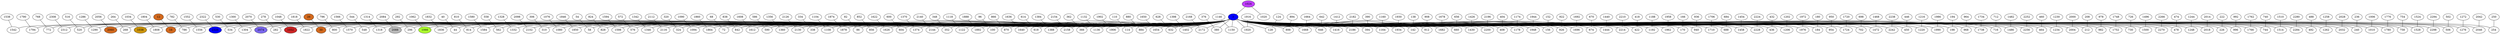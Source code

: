 strict graph {
1024[label="1024" style=filled fillcolor="darkorchid1"];
1024 -- 3
1024 -- 1020
1538[label="1538" style=filled fillcolor="white"];
1538 -- 1542
3[label="3" style=filled fillcolor="blue1"];
3 -- 1024
3 -- 1794
3 -- 772
3 -- 1542
3 -- 2312
3 -- 520
3 -- 1290
3 -- 2060
3 -- 268
3 -- 1038
3 -- 1808
3 -- 16
3 -- 786
3 -- 1556
3 -- 2326
3 -- 534
3 -- 1304
3 -- 2074
3 -- 282
3 -- 1052
3 -- 1822
3 -- 30
3 -- 800
3 -- 1570
3 -- 548
3 -- 1318
3 -- 2088
3 -- 296
3 -- 1066
3 -- 1836
3 -- 44
3 -- 814
3 -- 1584
3 -- 562
3 -- 1332
3 -- 2102
3 -- 310
3 -- 1080
3 -- 1850
3 -- 58
3 -- 828
3 -- 1598
3 -- 576
3 -- 1346
3 -- 2116
3 -- 324
3 -- 1094
3 -- 1864
3 -- 72
3 -- 842
3 -- 1612
3 -- 590
3 -- 1360
3 -- 2130
3 -- 338
3 -- 1108
3 -- 1878
3 -- 86
3 -- 856
3 -- 1626
3 -- 604
3 -- 1374
3 -- 2144
3 -- 352
3 -- 1122
3 -- 1892
3 -- 100
3 -- 870
3 -- 1640
3 -- 618
3 -- 1388
3 -- 2158
3 -- 366
3 -- 1136
3 -- 1906
3 -- 114
3 -- 884
3 -- 1654
3 -- 632
3 -- 1402
3 -- 2172
3 -- 380
3 -- 1150
3 -- 1920
3 -- 128
3 -- 898
3 -- 1668
3 -- 646
3 -- 1416
3 -- 2186
3 -- 394
3 -- 1164
3 -- 1934
3 -- 142
3 -- 912
3 -- 1682
3 -- 660
3 -- 1430
3 -- 2200
3 -- 408
3 -- 1178
3 -- 1948
3 -- 156
3 -- 926
3 -- 1696
3 -- 674
3 -- 1444
3 -- 2214
3 -- 422
3 -- 1192
3 -- 1962
3 -- 170
3 -- 940
3 -- 1710
3 -- 688
3 -- 1458
3 -- 2228
3 -- 436
3 -- 1206
3 -- 1976
3 -- 184
3 -- 954
3 -- 1724
3 -- 702
3 -- 1472
3 -- 2242
3 -- 450
3 -- 1220
3 -- 1990
3 -- 198
3 -- 968
3 -- 1738
3 -- 716
3 -- 1486
3 -- 2256
3 -- 464
3 -- 1234
3 -- 2004
3 -- 212
3 -- 982
3 -- 1752
3 -- 730
3 -- 1500
3 -- 2270
3 -- 478
3 -- 1248
3 -- 2018
3 -- 226
3 -- 996
3 -- 1766
3 -- 744
3 -- 1514
3 -- 2284
3 -- 492
3 -- 1262
3 -- 2032
3 -- 240
3 -- 1010
3 -- 1780
3 -- 758
3 -- 1528
3 -- 2298
3 -- 506
3 -- 1276
3 -- 2046
3 -- 254
516[label="516" style=filled fillcolor="white"];
516 -- 520
1542[label="1542" style=filled fillcolor="white"];
1542 -- 1538
1542 -- 3
2056[label="2056" style=filled fillcolor="white"];
2056 -- 2060
520[label="520" style=filled fillcolor="white"];
520 -- 3
520 -- 516
1034[label="1034" style=filled fillcolor="white"];
1034 -- 1038
2060[label="2060" style=filled fillcolor="chocolate"];
2060 -- 3
2060 -- 2056
12[label="12" style=filled fillcolor="chocolate"];
12 -- 16
1038[label="1038" style=filled fillcolor="darkgoldenrod3"];
1038 -- 3
1038 -- 1034
1552[label="1552" style=filled fillcolor="white"];
1552 -- 1556
16[label="16" style=filled fillcolor="chocolate"];
16 -- 3
16 -- 12
530[label="530" style=filled fillcolor="white"];
530 -- 534
1556[label="1556" style=filled fillcolor="white"];
1556 -- 1552
1556 -- 3
2070[label="2070" style=filled fillcolor="white"];
2070 -- 2074
534[label="534" style=filled fillcolor="white"];
534 -- 530
534 -- 3
1048[label="1048" style=filled fillcolor="white"];
1048 -- 1052
2074[label="2074" style=filled fillcolor="mediumslateblue"];
2074 -- 3
2074 -- 2070
26[label="26" style=filled fillcolor="chocolate"];
26 -- 30
1052[label="1052" style=filled fillcolor="firebrick3"];
1052 -- 3
1052 -- 1048
1566[label="1566" style=filled fillcolor="white"];
1566 -- 1570
30[label="30" style=filled fillcolor="chocolate"];
30 -- 3
30 -- 26
544[label="544" style=filled fillcolor="white"];
544 -- 548
1570[label="1570" style=filled fillcolor="white"];
1570 -- 3
1570 -- 1566
2084[label="2084" style=filled fillcolor="white"];
2084 -- 2088
548[label="548" style=filled fillcolor="white"];
548 -- 544
548 -- 3
1062[label="1062" style=filled fillcolor="white"];
1062 -- 1066
2088[label="2088" style=filled fillcolor="gray73"];
2088 -- 3
2088 -- 2084
40[label="40" style=filled fillcolor="white"];
40 -- 44
1066[label="1066" style=filled fillcolor="greenyellow"];
1066 -- 3
1066 -- 1062
1580[label="1580" style=filled fillcolor="white"];
1580 -- 1584
44[label="44" style=filled fillcolor="white"];
44 -- 3
44 -- 40
558[label="558" style=filled fillcolor="white"];
558 -- 562
1584[label="1584" style=filled fillcolor="white"];
1584 -- 3
1584 -- 1580
2098[label="2098" style=filled fillcolor="white"];
2098 -- 2102
562[label="562" style=filled fillcolor="white"];
562 -- 3
562 -- 558
1076[label="1076" style=filled fillcolor="white"];
1076 -- 1080
2102[label="2102" style=filled fillcolor="white"];
2102 -- 2098
2102 -- 3
54[label="54" style=filled fillcolor="white"];
54 -- 58
1080[label="1080" style=filled fillcolor="white"];
1080 -- 3
1080 -- 1076
1594[label="1594" style=filled fillcolor="white"];
1594 -- 1598
58[label="58" style=filled fillcolor="white"];
58 -- 3
58 -- 54
572[label="572" style=filled fillcolor="white"];
572 -- 576
1598[label="1598" style=filled fillcolor="white"];
1598 -- 3
1598 -- 1594
2112[label="2112" style=filled fillcolor="white"];
2112 -- 2116
576[label="576" style=filled fillcolor="white"];
576 -- 3
576 -- 572
1090[label="1090" style=filled fillcolor="white"];
1090 -- 1094
2116[label="2116" style=filled fillcolor="white"];
2116 -- 2112
2116 -- 3
68[label="68" style=filled fillcolor="white"];
68 -- 72
1094[label="1094" style=filled fillcolor="white"];
1094 -- 1090
1094 -- 3
1608[label="1608" style=filled fillcolor="white"];
1608 -- 1612
72[label="72" style=filled fillcolor="white"];
72 -- 3
72 -- 68
586[label="586" style=filled fillcolor="white"];
586 -- 590
1612[label="1612" style=filled fillcolor="white"];
1612 -- 3
1612 -- 1608
2126[label="2126" style=filled fillcolor="white"];
2126 -- 2130
590[label="590" style=filled fillcolor="white"];
590 -- 3
590 -- 586
1104[label="1104" style=filled fillcolor="white"];
1104 -- 1108
2130[label="2130" style=filled fillcolor="white"];
2130 -- 3
2130 -- 2126
82[label="82" style=filled fillcolor="white"];
82 -- 86
1108[label="1108" style=filled fillcolor="white"];
1108 -- 1104
1108 -- 3
1622[label="1622" style=filled fillcolor="white"];
1622 -- 1626
86[label="86" style=filled fillcolor="white"];
86 -- 82
86 -- 3
600[label="600" style=filled fillcolor="white"];
600 -- 604
1626[label="1626" style=filled fillcolor="white"];
1626 -- 3
1626 -- 1622
2140[label="2140" style=filled fillcolor="white"];
2140 -- 2144
604[label="604" style=filled fillcolor="white"];
604 -- 3
604 -- 600
1118[label="1118" style=filled fillcolor="white"];
1118 -- 1122
2144[label="2144" style=filled fillcolor="white"];
2144 -- 3
2144 -- 2140
96[label="96" style=filled fillcolor="white"];
96 -- 100
1122[label="1122" style=filled fillcolor="white"];
1122 -- 3
1122 -- 1118
1636[label="1636" style=filled fillcolor="white"];
1636 -- 1640
100[label="100" style=filled fillcolor="white"];
100 -- 96
100 -- 3
614[label="614" style=filled fillcolor="white"];
614 -- 618
1640[label="1640" style=filled fillcolor="white"];
1640 -- 3
1640 -- 1636
2154[label="2154" style=filled fillcolor="white"];
2154 -- 2158
618[label="618" style=filled fillcolor="white"];
618 -- 3
618 -- 614
1132[label="1132" style=filled fillcolor="white"];
1132 -- 1136
2158[label="2158" style=filled fillcolor="white"];
2158 -- 3
2158 -- 2154
110[label="110" style=filled fillcolor="white"];
110 -- 114
1136[label="1136" style=filled fillcolor="white"];
1136 -- 3
1136 -- 1132
1650[label="1650" style=filled fillcolor="white"];
1650 -- 1654
114[label="114" style=filled fillcolor="white"];
114 -- 3
114 -- 110
628[label="628" style=filled fillcolor="white"];
628 -- 632
1654[label="1654" style=filled fillcolor="white"];
1654 -- 1650
1654 -- 3
2168[label="2168" style=filled fillcolor="white"];
2168 -- 2172
632[label="632" style=filled fillcolor="white"];
632 -- 3
632 -- 628
1146[label="1146" style=filled fillcolor="white"];
1146 -- 1150
2172[label="2172" style=filled fillcolor="white"];
2172 -- 3
2172 -- 2168
124[label="124" style=filled fillcolor="white"];
124 -- 128
1150[label="1150" style=filled fillcolor="white"];
1150 -- 3
1150 -- 1146
1664[label="1664" style=filled fillcolor="white"];
1664 -- 1668
128[label="128" style=filled fillcolor="white"];
128 -- 3
128 -- 124
642[label="642" style=filled fillcolor="white"];
642 -- 646
1668[label="1668" style=filled fillcolor="white"];
1668 -- 1664
1668 -- 3
2182[label="2182" style=filled fillcolor="white"];
2182 -- 2186
646[label="646" style=filled fillcolor="white"];
646 -- 642
646 -- 3
1160[label="1160" style=filled fillcolor="white"];
1160 -- 1164
2186[label="2186" style=filled fillcolor="white"];
2186 -- 3
2186 -- 2182
138[label="138" style=filled fillcolor="white"];
138 -- 142
1164[label="1164" style=filled fillcolor="white"];
1164 -- 3
1164 -- 1160
1678[label="1678" style=filled fillcolor="white"];
1678 -- 1682
142[label="142" style=filled fillcolor="white"];
142 -- 3
142 -- 138
656[label="656" style=filled fillcolor="white"];
656 -- 660
1682[label="1682" style=filled fillcolor="white"];
1682 -- 3
1682 -- 1678
2196[label="2196" style=filled fillcolor="white"];
2196 -- 2200
660[label="660" style=filled fillcolor="white"];
660 -- 656
660 -- 3
1174[label="1174" style=filled fillcolor="white"];
1174 -- 1178
2200[label="2200" style=filled fillcolor="white"];
2200 -- 3
2200 -- 2196
152[label="152" style=filled fillcolor="white"];
152 -- 156
1178[label="1178" style=filled fillcolor="white"];
1178 -- 3
1178 -- 1174
1692[label="1692" style=filled fillcolor="white"];
1692 -- 1696
156[label="156" style=filled fillcolor="white"];
156 -- 3
156 -- 152
670[label="670" style=filled fillcolor="white"];
670 -- 674
1696[label="1696" style=filled fillcolor="white"];
1696 -- 3
1696 -- 1692
2210[label="2210" style=filled fillcolor="white"];
2210 -- 2214
674[label="674" style=filled fillcolor="white"];
674 -- 3
674 -- 670
1188[label="1188" style=filled fillcolor="white"];
1188 -- 1192
2214[label="2214" style=filled fillcolor="white"];
2214 -- 2210
2214 -- 3
166[label="166" style=filled fillcolor="white"];
166 -- 170
1192[label="1192" style=filled fillcolor="white"];
1192 -- 3
1192 -- 1188
1706[label="1706" style=filled fillcolor="white"];
1706 -- 1710
170[label="170" style=filled fillcolor="white"];
170 -- 3
170 -- 166
684[label="684" style=filled fillcolor="white"];
684 -- 688
1710[label="1710" style=filled fillcolor="white"];
1710 -- 3
1710 -- 1706
2224[label="2224" style=filled fillcolor="white"];
2224 -- 2228
688[label="688" style=filled fillcolor="white"];
688 -- 3
688 -- 684
1202[label="1202" style=filled fillcolor="white"];
1202 -- 1206
2228[label="2228" style=filled fillcolor="white"];
2228 -- 2224
2228 -- 3
180[label="180" style=filled fillcolor="white"];
180 -- 184
1206[label="1206" style=filled fillcolor="white"];
1206 -- 1202
1206 -- 3
1720[label="1720" style=filled fillcolor="white"];
1720 -- 1724
184[label="184" style=filled fillcolor="white"];
184 -- 3
184 -- 180
698[label="698" style=filled fillcolor="white"];
698 -- 702
1724[label="1724" style=filled fillcolor="white"];
1724 -- 3
1724 -- 1720
2238[label="2238" style=filled fillcolor="white"];
2238 -- 2242
702[label="702" style=filled fillcolor="white"];
702 -- 3
702 -- 698
1216[label="1216" style=filled fillcolor="white"];
1216 -- 1220
2242[label="2242" style=filled fillcolor="white"];
2242 -- 3
2242 -- 2238
194[label="194" style=filled fillcolor="white"];
194 -- 198
1220[label="1220" style=filled fillcolor="white"];
1220 -- 1216
1220 -- 3
1734[label="1734" style=filled fillcolor="white"];
1734 -- 1738
198[label="198" style=filled fillcolor="white"];
198 -- 194
198 -- 3
712[label="712" style=filled fillcolor="white"];
712 -- 716
1738[label="1738" style=filled fillcolor="white"];
1738 -- 3
1738 -- 1734
2252[label="2252" style=filled fillcolor="white"];
2252 -- 2256
716[label="716" style=filled fillcolor="white"];
716 -- 3
716 -- 712
1230[label="1230" style=filled fillcolor="white"];
1230 -- 1234
2256[label="2256" style=filled fillcolor="white"];
2256 -- 3
2256 -- 2252
208[label="208" style=filled fillcolor="white"];
208 -- 212
1234[label="1234" style=filled fillcolor="white"];
1234 -- 3
1234 -- 1230
1748[label="1748" style=filled fillcolor="white"];
1748 -- 1752
212[label="212" style=filled fillcolor="white"];
212 -- 208
212 -- 3
726[label="726" style=filled fillcolor="white"];
726 -- 730
1752[label="1752" style=filled fillcolor="white"];
1752 -- 3
1752 -- 1748
2266[label="2266" style=filled fillcolor="white"];
2266 -- 2270
730[label="730" style=filled fillcolor="white"];
730 -- 3
730 -- 726
1244[label="1244" style=filled fillcolor="white"];
1244 -- 1248
2270[label="2270" style=filled fillcolor="white"];
2270 -- 3
2270 -- 2266
222[label="222" style=filled fillcolor="white"];
222 -- 226
1248[label="1248" style=filled fillcolor="white"];
1248 -- 3
1248 -- 1244
1762[label="1762" style=filled fillcolor="white"];
1762 -- 1766
226[label="226" style=filled fillcolor="white"];
226 -- 3
226 -- 222
740[label="740" style=filled fillcolor="white"];
740 -- 744
1766[label="1766" style=filled fillcolor="white"];
1766 -- 1762
1766 -- 3
2280[label="2280" style=filled fillcolor="white"];
2280 -- 2284
744[label="744" style=filled fillcolor="white"];
744 -- 3
744 -- 740
1258[label="1258" style=filled fillcolor="white"];
1258 -- 1262
2284[label="2284" style=filled fillcolor="white"];
2284 -- 3
2284 -- 2280
236[label="236" style=filled fillcolor="white"];
236 -- 240
1262[label="1262" style=filled fillcolor="white"];
1262 -- 3
1262 -- 1258
1776[label="1776" style=filled fillcolor="white"];
1776 -- 1780
240[label="240" style=filled fillcolor="white"];
240 -- 3
240 -- 236
754[label="754" style=filled fillcolor="white"];
754 -- 758
1780[label="1780" style=filled fillcolor="white"];
1780 -- 1776
1780 -- 3
2294[label="2294" style=filled fillcolor="white"];
2294 -- 2298
758[label="758" style=filled fillcolor="white"];
758 -- 754
758 -- 3
1272[label="1272" style=filled fillcolor="white"];
1272 -- 1276
2298[label="2298" style=filled fillcolor="white"];
2298 -- 3
2298 -- 2294
250[label="250" style=filled fillcolor="white"];
250 -- 254
1276[label="1276" style=filled fillcolor="white"];
1276 -- 3
1276 -- 1272
1790[label="1790" style=filled fillcolor="white"];
1790 -- 1794
254[label="254" style=filled fillcolor="white"];
254 -- 3
254 -- 250
768[label="768" style=filled fillcolor="white"];
768 -- 772
1794[label="1794" style=filled fillcolor="white"];
1794 -- 3
1794 -- 1790
2308[label="2308" style=filled fillcolor="white"];
2308 -- 2312
772[label="772" style=filled fillcolor="white"];
772 -- 768
772 -- 3
1286[label="1286" style=filled fillcolor="white"];
1286 -- 1290
2312[label="2312" style=filled fillcolor="white"];
2312 -- 3
2312 -- 2308
264[label="264" style=filled fillcolor="white"];
264 -- 268
1290[label="1290" style=filled fillcolor="white"];
1290 -- 3
1290 -- 1286
1804[label="1804" style=filled fillcolor="white"];
1804 -- 1808
268[label="268" style=filled fillcolor="white"];
268 -- 3
268 -- 264
782[label="782" style=filled fillcolor="white"];
782 -- 786
1808[label="1808" style=filled fillcolor="white"];
1808 -- 3
1808 -- 1804
2322[label="2322" style=filled fillcolor="white"];
2322 -- 2326
786[label="786" style=filled fillcolor="white"];
786 -- 3
786 -- 782
1300[label="1300" style=filled fillcolor="white"];
1300 -- 1304
2326[label="2326" style=filled fillcolor="blue1"];
2326 -- 2322
2326 -- 3
278[label="278" style=filled fillcolor="white"];
278 -- 282
1304[label="1304" style=filled fillcolor="white"];
1304 -- 3
1304 -- 1300
1818[label="1818" style=filled fillcolor="white"];
1818 -- 1822
282[label="282" style=filled fillcolor="white"];
282 -- 3
282 -- 278
796[label="796" style=filled fillcolor="white"];
796 -- 800
1822[label="1822" style=filled fillcolor="white"];
1822 -- 3
1822 -- 1818
800[label="800" style=filled fillcolor="white"];
800 -- 3
800 -- 796
1314[label="1314" style=filled fillcolor="white"];
1314 -- 1318
292[label="292" style=filled fillcolor="white"];
292 -- 296
1318[label="1318" style=filled fillcolor="white"];
1318 -- 1314
1318 -- 3
1832[label="1832" style=filled fillcolor="white"];
1832 -- 1836
296[label="296" style=filled fillcolor="white"];
296 -- 3
296 -- 292
810[label="810" style=filled fillcolor="white"];
810 -- 814
1836[label="1836" style=filled fillcolor="white"];
1836 -- 3
1836 -- 1832
814[label="814" style=filled fillcolor="white"];
814 -- 3
814 -- 810
1328[label="1328" style=filled fillcolor="white"];
1328 -- 1332
306[label="306" style=filled fillcolor="white"];
306 -- 310
1332[label="1332" style=filled fillcolor="white"];
1332 -- 1328
1332 -- 3
1846[label="1846" style=filled fillcolor="white"];
1846 -- 1850
310[label="310" style=filled fillcolor="white"];
310 -- 306
310 -- 3
824[label="824" style=filled fillcolor="white"];
824 -- 828
1850[label="1850" style=filled fillcolor="white"];
1850 -- 3
1850 -- 1846
828[label="828" style=filled fillcolor="white"];
828 -- 3
828 -- 824
1342[label="1342" style=filled fillcolor="white"];
1342 -- 1346
320[label="320" style=filled fillcolor="white"];
320 -- 324
1346[label="1346" style=filled fillcolor="white"];
1346 -- 3
1346 -- 1342
1860[label="1860" style=filled fillcolor="white"];
1860 -- 1864
324[label="324" style=filled fillcolor="white"];
324 -- 320
324 -- 3
838[label="838" style=filled fillcolor="white"];
838 -- 842
1864[label="1864" style=filled fillcolor="white"];
1864 -- 3
1864 -- 1860
842[label="842" style=filled fillcolor="white"];
842 -- 3
842 -- 838
1356[label="1356" style=filled fillcolor="white"];
1356 -- 1360
334[label="334" style=filled fillcolor="white"];
334 -- 338
1360[label="1360" style=filled fillcolor="white"];
1360 -- 3
1360 -- 1356
1874[label="1874" style=filled fillcolor="white"];
1874 -- 1878
338[label="338" style=filled fillcolor="white"];
338 -- 3
338 -- 334
852[label="852" style=filled fillcolor="white"];
852 -- 856
1878[label="1878" style=filled fillcolor="white"];
1878 -- 1874
1878 -- 3
856[label="856" style=filled fillcolor="white"];
856 -- 3
856 -- 852
1370[label="1370" style=filled fillcolor="white"];
1370 -- 1374
348[label="348" style=filled fillcolor="white"];
348 -- 352
1374[label="1374" style=filled fillcolor="white"];
1374 -- 3
1374 -- 1370
1888[label="1888" style=filled fillcolor="white"];
1888 -- 1892
352[label="352" style=filled fillcolor="white"];
352 -- 3
352 -- 348
866[label="866" style=filled fillcolor="white"];
866 -- 870
1892[label="1892" style=filled fillcolor="white"];
1892 -- 1888
1892 -- 3
870[label="870" style=filled fillcolor="white"];
870 -- 866
870 -- 3
1384[label="1384" style=filled fillcolor="white"];
1384 -- 1388
362[label="362" style=filled fillcolor="white"];
362 -- 366
1388[label="1388" style=filled fillcolor="white"];
1388 -- 3
1388 -- 1384
1902[label="1902" style=filled fillcolor="white"];
1902 -- 1906
366[label="366" style=filled fillcolor="white"];
366 -- 3
366 -- 362
880[label="880" style=filled fillcolor="white"];
880 -- 884
1906[label="1906" style=filled fillcolor="white"];
1906 -- 3
1906 -- 1902
884[label="884" style=filled fillcolor="white"];
884 -- 880
884 -- 3
1398[label="1398" style=filled fillcolor="white"];
1398 -- 1402
376[label="376" style=filled fillcolor="white"];
376 -- 380
1402[label="1402" style=filled fillcolor="white"];
1402 -- 3
1402 -- 1398
1916[label="1916" style=filled fillcolor="white"];
1916 -- 1920
380[label="380" style=filled fillcolor="white"];
380 -- 3
380 -- 376
894[label="894" style=filled fillcolor="white"];
894 -- 898
1920[label="1920" style=filled fillcolor="white"];
1920 -- 3
1920 -- 1916
898[label="898" style=filled fillcolor="white"];
898 -- 3
898 -- 894
1412[label="1412" style=filled fillcolor="white"];
1412 -- 1416
390[label="390" style=filled fillcolor="white"];
390 -- 394
1416[label="1416" style=filled fillcolor="white"];
1416 -- 3
1416 -- 1412
1930[label="1930" style=filled fillcolor="white"];
1930 -- 1934
394[label="394" style=filled fillcolor="white"];
394 -- 3
394 -- 390
908[label="908" style=filled fillcolor="white"];
908 -- 912
1934[label="1934" style=filled fillcolor="white"];
1934 -- 3
1934 -- 1930
912[label="912" style=filled fillcolor="white"];
912 -- 3
912 -- 908
1426[label="1426" style=filled fillcolor="white"];
1426 -- 1430
404[label="404" style=filled fillcolor="white"];
404 -- 408
1430[label="1430" style=filled fillcolor="white"];
1430 -- 1426
1430 -- 3
1944[label="1944" style=filled fillcolor="white"];
1944 -- 1948
408[label="408" style=filled fillcolor="white"];
408 -- 3
408 -- 404
922[label="922" style=filled fillcolor="white"];
922 -- 926
1948[label="1948" style=filled fillcolor="white"];
1948 -- 3
1948 -- 1944
926[label="926" style=filled fillcolor="white"];
926 -- 3
926 -- 922
1440[label="1440" style=filled fillcolor="white"];
1440 -- 1444
418[label="418" style=filled fillcolor="white"];
418 -- 422
1444[label="1444" style=filled fillcolor="white"];
1444 -- 1440
1444 -- 3
1958[label="1958" style=filled fillcolor="white"];
1958 -- 1962
422[label="422" style=filled fillcolor="white"];
422 -- 418
422 -- 3
936[label="936" style=filled fillcolor="white"];
936 -- 940
1962[label="1962" style=filled fillcolor="white"];
1962 -- 3
1962 -- 1958
940[label="940" style=filled fillcolor="white"];
940 -- 3
940 -- 936
1454[label="1454" style=filled fillcolor="white"];
1454 -- 1458
432[label="432" style=filled fillcolor="white"];
432 -- 436
1458[label="1458" style=filled fillcolor="white"];
1458 -- 3
1458 -- 1454
1972[label="1972" style=filled fillcolor="white"];
1972 -- 1976
436[label="436" style=filled fillcolor="white"];
436 -- 432
436 -- 3
950[label="950" style=filled fillcolor="white"];
950 -- 954
1976[label="1976" style=filled fillcolor="white"];
1976 -- 3
1976 -- 1972
954[label="954" style=filled fillcolor="white"];
954 -- 3
954 -- 950
1468[label="1468" style=filled fillcolor="white"];
1468 -- 1472
446[label="446" style=filled fillcolor="white"];
446 -- 450
1472[label="1472" style=filled fillcolor="white"];
1472 -- 3
1472 -- 1468
1986[label="1986" style=filled fillcolor="white"];
1986 -- 1990
450[label="450" style=filled fillcolor="white"];
450 -- 3
450 -- 446
964[label="964" style=filled fillcolor="white"];
964 -- 968
1990[label="1990" style=filled fillcolor="white"];
1990 -- 1986
1990 -- 3
968[label="968" style=filled fillcolor="white"];
968 -- 3
968 -- 964
1482[label="1482" style=filled fillcolor="white"];
1482 -- 1486
460[label="460" style=filled fillcolor="white"];
460 -- 464
1486[label="1486" style=filled fillcolor="white"];
1486 -- 3
1486 -- 1482
2000[label="2000" style=filled fillcolor="white"];
2000 -- 2004
464[label="464" style=filled fillcolor="white"];
464 -- 3
464 -- 460
978[label="978" style=filled fillcolor="white"];
978 -- 982
2004[label="2004" style=filled fillcolor="white"];
2004 -- 2000
2004 -- 3
982[label="982" style=filled fillcolor="white"];
982 -- 978
982 -- 3
1496[label="1496" style=filled fillcolor="white"];
1496 -- 1500
474[label="474" style=filled fillcolor="white"];
474 -- 478
1500[label="1500" style=filled fillcolor="white"];
1500 -- 3
1500 -- 1496
2014[label="2014" style=filled fillcolor="white"];
2014 -- 2018
478[label="478" style=filled fillcolor="white"];
478 -- 3
478 -- 474
992[label="992" style=filled fillcolor="white"];
992 -- 996
2018[label="2018" style=filled fillcolor="white"];
2018 -- 3
2018 -- 2014
996[label="996" style=filled fillcolor="white"];
996 -- 992
996 -- 3
1510[label="1510" style=filled fillcolor="white"];
1510 -- 1514
488[label="488" style=filled fillcolor="white"];
488 -- 492
1514[label="1514" style=filled fillcolor="white"];
1514 -- 3
1514 -- 1510
2028[label="2028" style=filled fillcolor="white"];
2028 -- 2032
492[label="492" style=filled fillcolor="white"];
492 -- 3
492 -- 488
1006[label="1006" style=filled fillcolor="white"];
1006 -- 1010
2032[label="2032" style=filled fillcolor="white"];
2032 -- 3
2032 -- 2028
1010[label="1010" style=filled fillcolor="white"];
1010 -- 3
1010 -- 1006
1524[label="1524" style=filled fillcolor="white"];
1524 -- 1528
502[label="502" style=filled fillcolor="white"];
502 -- 506
1528[label="1528" style=filled fillcolor="white"];
1528 -- 3
1528 -- 1524
2042[label="2042" style=filled fillcolor="white"];
2042 -- 2046
506[label="506" style=filled fillcolor="white"];
506 -- 3
506 -- 502
1020[label="1020" style=filled fillcolor="white"];
1020 -- 1024
2046[label="2046" style=filled fillcolor="white"];
2046 -- 3
2046 -- 2042
}